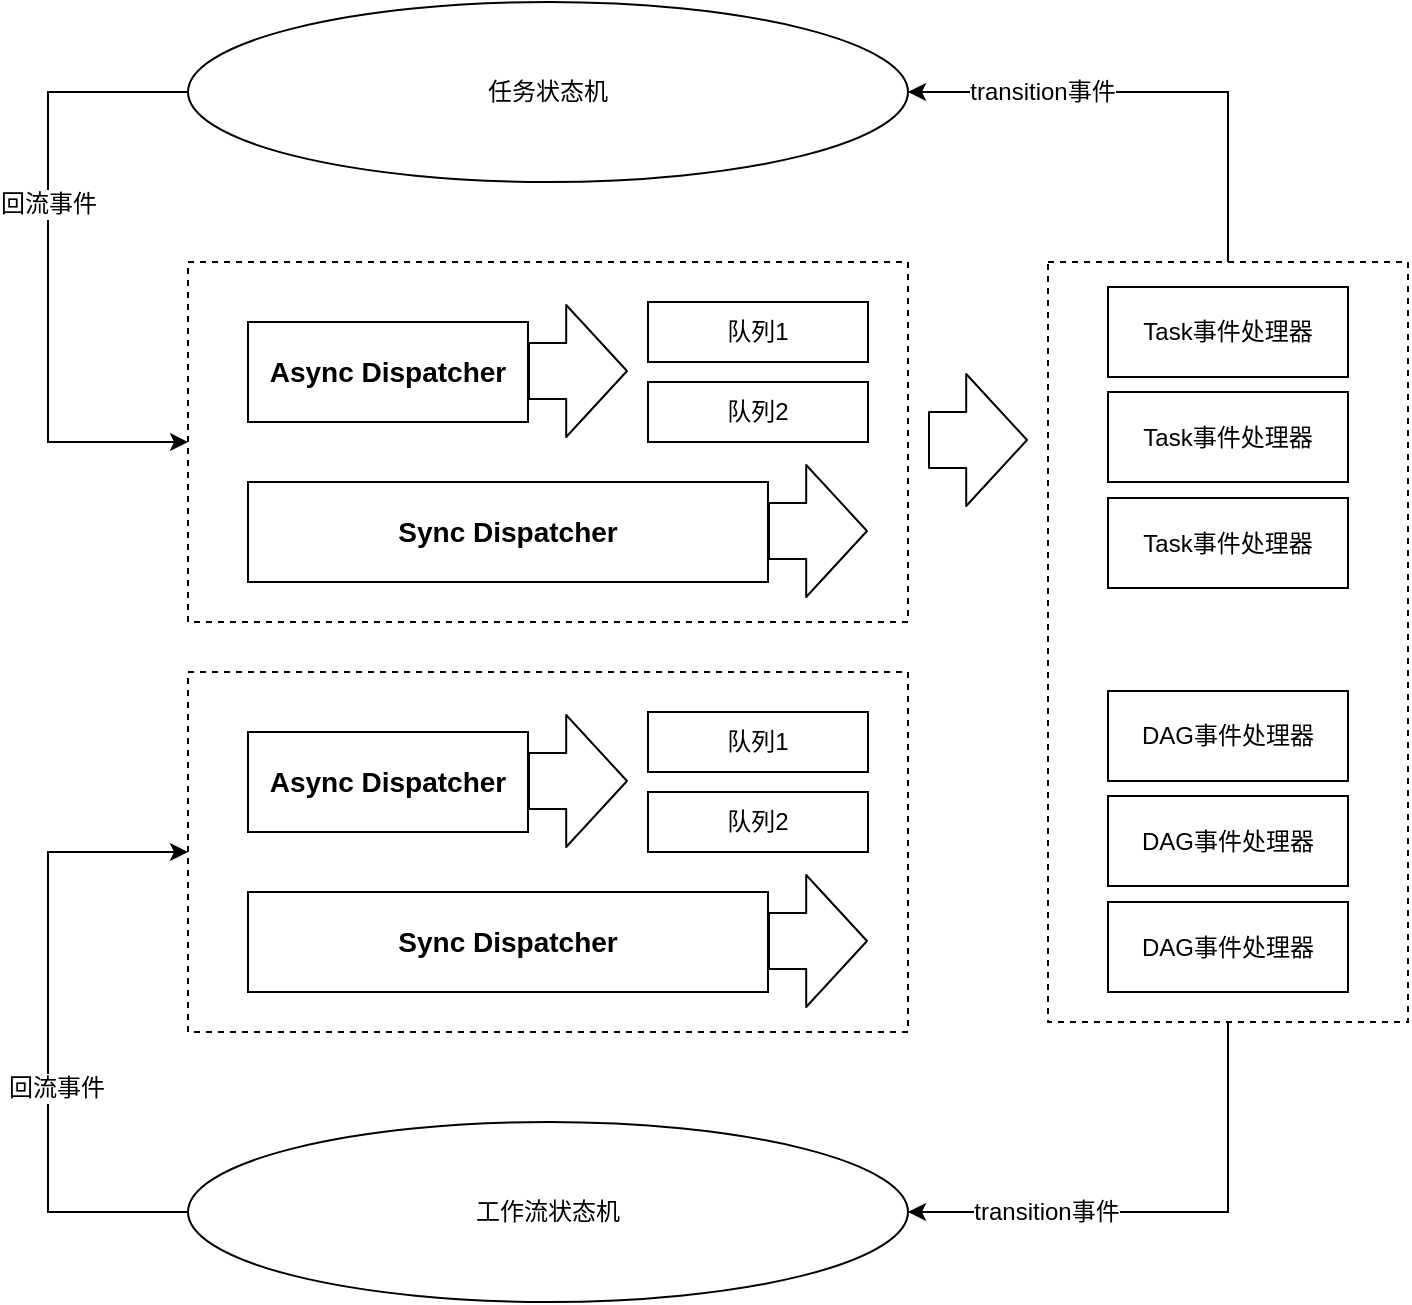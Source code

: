 <mxfile version="12.6.5" type="device"><diagram id="ihE-X5zcGooZnNwCoDtq" name="Page-1"><mxGraphModel dx="1024" dy="592" grid="1" gridSize="10" guides="1" tooltips="1" connect="1" arrows="1" fold="1" page="1" pageScale="1" pageWidth="2339" pageHeight="3300" math="0" shadow="0"><root><mxCell id="0"/><mxCell id="1" parent="0"/><mxCell id="Qzn5ScgyWURY7fqTu7qH-20" style="edgeStyle=orthogonalEdgeStyle;rounded=0;orthogonalLoop=1;jettySize=auto;html=1;entryX=0;entryY=0.5;entryDx=0;entryDy=0;" edge="1" parent="1" source="Qzn5ScgyWURY7fqTu7qH-1" target="Qzn5ScgyWURY7fqTu7qH-2"><mxGeometry relative="1" as="geometry"><Array as="points"><mxPoint x="80" y="135"/><mxPoint x="80" y="310"/></Array></mxGeometry></mxCell><mxCell id="Qzn5ScgyWURY7fqTu7qH-21" value="回流事件" style="text;html=1;align=center;verticalAlign=middle;resizable=0;points=[];labelBackgroundColor=#ffffff;" vertex="1" connectable="0" parent="Qzn5ScgyWURY7fqTu7qH-20"><mxGeometry x="-0.203" relative="1" as="geometry"><mxPoint as="offset"/></mxGeometry></mxCell><mxCell id="Qzn5ScgyWURY7fqTu7qH-1" value="任务状态机" style="ellipse;whiteSpace=wrap;html=1;" vertex="1" parent="1"><mxGeometry x="150" y="90" width="360" height="90" as="geometry"/></mxCell><mxCell id="Qzn5ScgyWURY7fqTu7qH-2" value="" style="rounded=0;whiteSpace=wrap;html=1;dashed=1;" vertex="1" parent="1"><mxGeometry x="150" y="220" width="360" height="180" as="geometry"/></mxCell><mxCell id="Qzn5ScgyWURY7fqTu7qH-3" value="&lt;font style=&quot;font-size: 14px&quot;&gt;&lt;b&gt;Async Dispatcher&lt;/b&gt;&lt;/font&gt;" style="rounded=0;whiteSpace=wrap;html=1;" vertex="1" parent="1"><mxGeometry x="180" y="250" width="140" height="50" as="geometry"/></mxCell><mxCell id="Qzn5ScgyWURY7fqTu7qH-4" value="" style="shape=flexArrow;endArrow=classic;html=1;endWidth=37;endSize=9.8;width=28;" edge="1" parent="1"><mxGeometry width="50" height="50" relative="1" as="geometry"><mxPoint x="320" y="274.5" as="sourcePoint"/><mxPoint x="370" y="274.5" as="targetPoint"/></mxGeometry></mxCell><mxCell id="Qzn5ScgyWURY7fqTu7qH-5" value="队列1" style="rounded=0;whiteSpace=wrap;html=1;" vertex="1" parent="1"><mxGeometry x="380" y="240" width="110" height="30" as="geometry"/></mxCell><mxCell id="Qzn5ScgyWURY7fqTu7qH-7" value="队列2" style="rounded=0;whiteSpace=wrap;html=1;" vertex="1" parent="1"><mxGeometry x="380" y="280" width="110" height="30" as="geometry"/></mxCell><mxCell id="Qzn5ScgyWURY7fqTu7qH-9" value="&lt;font style=&quot;font-size: 14px&quot;&gt;&lt;b&gt;Sync Dispatcher&lt;/b&gt;&lt;/font&gt;" style="rounded=0;whiteSpace=wrap;html=1;" vertex="1" parent="1"><mxGeometry x="180" y="330" width="260" height="50" as="geometry"/></mxCell><mxCell id="Qzn5ScgyWURY7fqTu7qH-10" value="" style="shape=flexArrow;endArrow=classic;html=1;endWidth=37;endSize=9.8;width=28;" edge="1" parent="1"><mxGeometry width="50" height="50" relative="1" as="geometry"><mxPoint x="440" y="354.5" as="sourcePoint"/><mxPoint x="490" y="354.5" as="targetPoint"/></mxGeometry></mxCell><mxCell id="Qzn5ScgyWURY7fqTu7qH-18" style="edgeStyle=orthogonalEdgeStyle;rounded=0;orthogonalLoop=1;jettySize=auto;html=1;entryX=1;entryY=0.5;entryDx=0;entryDy=0;" edge="1" parent="1" source="Qzn5ScgyWURY7fqTu7qH-11" target="Qzn5ScgyWURY7fqTu7qH-1"><mxGeometry relative="1" as="geometry"><Array as="points"><mxPoint x="670" y="135"/></Array></mxGeometry></mxCell><mxCell id="Qzn5ScgyWURY7fqTu7qH-19" value="transition事件" style="text;html=1;align=center;verticalAlign=middle;resizable=0;points=[];labelBackgroundColor=#ffffff;" vertex="1" connectable="0" parent="Qzn5ScgyWURY7fqTu7qH-18"><mxGeometry x="0.458" relative="1" as="geometry"><mxPoint as="offset"/></mxGeometry></mxCell><mxCell id="Qzn5ScgyWURY7fqTu7qH-33" style="edgeStyle=orthogonalEdgeStyle;rounded=0;orthogonalLoop=1;jettySize=auto;html=1;entryX=1;entryY=0.5;entryDx=0;entryDy=0;" edge="1" parent="1" source="Qzn5ScgyWURY7fqTu7qH-11" target="Qzn5ScgyWURY7fqTu7qH-32"><mxGeometry relative="1" as="geometry"><Array as="points"><mxPoint x="670" y="695"/></Array></mxGeometry></mxCell><mxCell id="Qzn5ScgyWURY7fqTu7qH-34" value="transition事件" style="text;html=1;align=center;verticalAlign=middle;resizable=0;points=[];labelBackgroundColor=#ffffff;" vertex="1" connectable="0" parent="Qzn5ScgyWURY7fqTu7qH-33"><mxGeometry x="0.457" relative="1" as="geometry"><mxPoint as="offset"/></mxGeometry></mxCell><mxCell id="Qzn5ScgyWURY7fqTu7qH-11" value="" style="rounded=0;whiteSpace=wrap;html=1;dashed=1;" vertex="1" parent="1"><mxGeometry x="580" y="220" width="180" height="380" as="geometry"/></mxCell><mxCell id="Qzn5ScgyWURY7fqTu7qH-12" value="" style="shape=flexArrow;endArrow=classic;html=1;endWidth=37;endSize=9.8;width=28;" edge="1" parent="1"><mxGeometry width="50" height="50" relative="1" as="geometry"><mxPoint x="520" y="309" as="sourcePoint"/><mxPoint x="570" y="309" as="targetPoint"/></mxGeometry></mxCell><mxCell id="Qzn5ScgyWURY7fqTu7qH-13" value="Task事件处理器" style="rounded=0;whiteSpace=wrap;html=1;" vertex="1" parent="1"><mxGeometry x="610" y="232.5" width="120" height="45" as="geometry"/></mxCell><mxCell id="Qzn5ScgyWURY7fqTu7qH-14" value="Task事件处理器" style="rounded=0;whiteSpace=wrap;html=1;" vertex="1" parent="1"><mxGeometry x="610" y="285" width="120" height="45" as="geometry"/></mxCell><mxCell id="Qzn5ScgyWURY7fqTu7qH-15" value="Task事件处理器" style="rounded=0;whiteSpace=wrap;html=1;" vertex="1" parent="1"><mxGeometry x="610" y="338" width="120" height="45" as="geometry"/></mxCell><mxCell id="Qzn5ScgyWURY7fqTu7qH-22" value="" style="rounded=0;whiteSpace=wrap;html=1;dashed=1;" vertex="1" parent="1"><mxGeometry x="150" y="425" width="360" height="180" as="geometry"/></mxCell><mxCell id="Qzn5ScgyWURY7fqTu7qH-23" value="&lt;font style=&quot;font-size: 14px&quot;&gt;&lt;b&gt;Async Dispatcher&lt;/b&gt;&lt;/font&gt;" style="rounded=0;whiteSpace=wrap;html=1;" vertex="1" parent="1"><mxGeometry x="180" y="455" width="140" height="50" as="geometry"/></mxCell><mxCell id="Qzn5ScgyWURY7fqTu7qH-24" value="" style="shape=flexArrow;endArrow=classic;html=1;endWidth=37;endSize=9.8;width=28;" edge="1" parent="1"><mxGeometry width="50" height="50" relative="1" as="geometry"><mxPoint x="320" y="479.5" as="sourcePoint"/><mxPoint x="370" y="479.5" as="targetPoint"/></mxGeometry></mxCell><mxCell id="Qzn5ScgyWURY7fqTu7qH-25" value="队列1" style="rounded=0;whiteSpace=wrap;html=1;" vertex="1" parent="1"><mxGeometry x="380" y="445" width="110" height="30" as="geometry"/></mxCell><mxCell id="Qzn5ScgyWURY7fqTu7qH-26" value="队列2" style="rounded=0;whiteSpace=wrap;html=1;" vertex="1" parent="1"><mxGeometry x="380" y="485" width="110" height="30" as="geometry"/></mxCell><mxCell id="Qzn5ScgyWURY7fqTu7qH-27" value="&lt;font style=&quot;font-size: 14px&quot;&gt;&lt;b&gt;Sync Dispatcher&lt;/b&gt;&lt;/font&gt;" style="rounded=0;whiteSpace=wrap;html=1;" vertex="1" parent="1"><mxGeometry x="180" y="535" width="260" height="50" as="geometry"/></mxCell><mxCell id="Qzn5ScgyWURY7fqTu7qH-28" value="" style="shape=flexArrow;endArrow=classic;html=1;endWidth=37;endSize=9.8;width=28;" edge="1" parent="1"><mxGeometry width="50" height="50" relative="1" as="geometry"><mxPoint x="440" y="559.5" as="sourcePoint"/><mxPoint x="490" y="559.5" as="targetPoint"/></mxGeometry></mxCell><mxCell id="Qzn5ScgyWURY7fqTu7qH-29" value="DAG事件处理器" style="rounded=0;whiteSpace=wrap;html=1;" vertex="1" parent="1"><mxGeometry x="610" y="434.5" width="120" height="45" as="geometry"/></mxCell><mxCell id="Qzn5ScgyWURY7fqTu7qH-30" value="DAG事件处理器" style="rounded=0;whiteSpace=wrap;html=1;" vertex="1" parent="1"><mxGeometry x="610" y="487" width="120" height="45" as="geometry"/></mxCell><mxCell id="Qzn5ScgyWURY7fqTu7qH-31" value="DAG事件处理器" style="rounded=0;whiteSpace=wrap;html=1;" vertex="1" parent="1"><mxGeometry x="610" y="540" width="120" height="45" as="geometry"/></mxCell><mxCell id="Qzn5ScgyWURY7fqTu7qH-35" style="edgeStyle=orthogonalEdgeStyle;rounded=0;orthogonalLoop=1;jettySize=auto;html=1;entryX=0;entryY=0.5;entryDx=0;entryDy=0;" edge="1" parent="1" source="Qzn5ScgyWURY7fqTu7qH-32" target="Qzn5ScgyWURY7fqTu7qH-22"><mxGeometry relative="1" as="geometry"><Array as="points"><mxPoint x="80" y="695"/><mxPoint x="80" y="515"/></Array></mxGeometry></mxCell><mxCell id="Qzn5ScgyWURY7fqTu7qH-36" value="回流事件" style="text;html=1;align=center;verticalAlign=middle;resizable=0;points=[];labelBackgroundColor=#ffffff;" vertex="1" connectable="0" parent="Qzn5ScgyWURY7fqTu7qH-35"><mxGeometry x="-0.172" y="-4" relative="1" as="geometry"><mxPoint as="offset"/></mxGeometry></mxCell><mxCell id="Qzn5ScgyWURY7fqTu7qH-32" value="工作流状态机" style="ellipse;whiteSpace=wrap;html=1;" vertex="1" parent="1"><mxGeometry x="150" y="650" width="360" height="90" as="geometry"/></mxCell></root></mxGraphModel></diagram></mxfile>